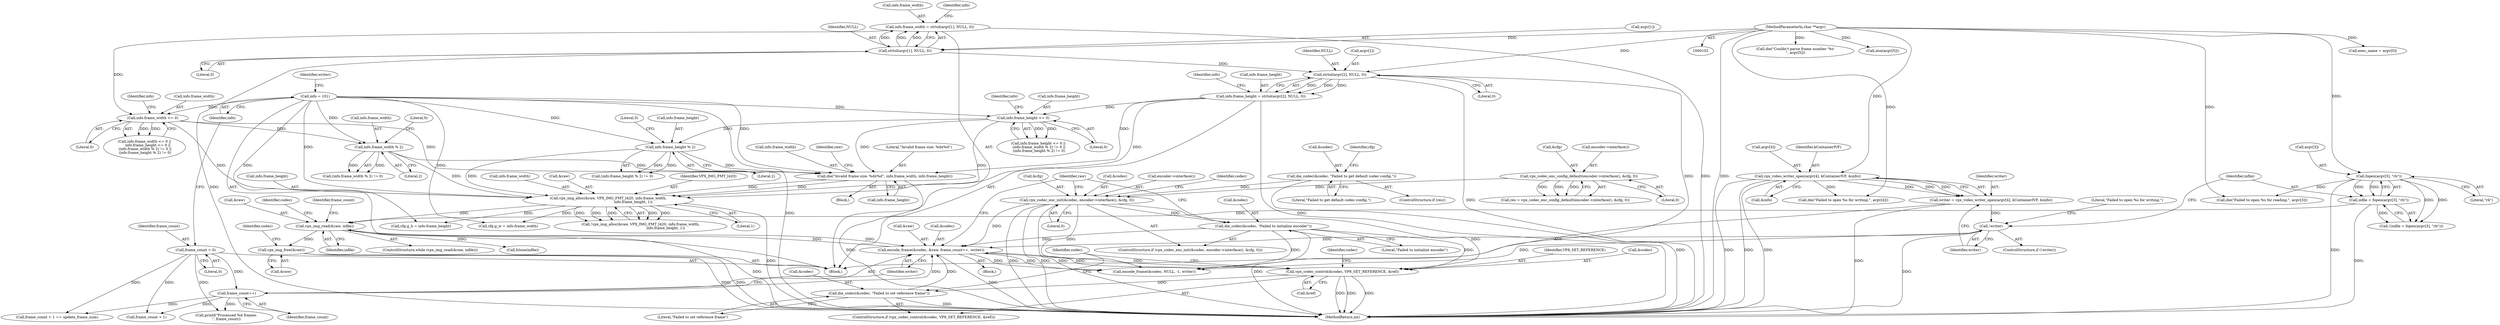 digraph "1_Android_5a9753fca56f0eeb9f61e342b2fccffc364f9426_23@API" {
"1000431" [label="(Call,vpx_img_free(&raw))"];
"1000375" [label="(Call,vpx_img_read(&raw, infile))"];
"1000259" [label="(Call,vpx_img_alloc(&raw, VPX_IMG_FMT_I420, info.frame_width,\n                                             info.frame_height, 1))"];
"1000249" [label="(Call,die(\"Invalid frame size: %dx%d\", info.frame_width, info.frame_height))"];
"1000222" [label="(Call,info.frame_width <= 0)"];
"1000186" [label="(Call,info.frame_width = strtol(argv[1], NULL, 0))"];
"1000190" [label="(Call,strtol(argv[1], NULL, 0))"];
"1000104" [label="(MethodParameterIn,char **argv)"];
"1000123" [label="(Call,info = {0})"];
"1000235" [label="(Call,info.frame_width % 2)"];
"1000228" [label="(Call,info.frame_height <= 0)"];
"1000196" [label="(Call,info.frame_height = strtol(argv[2], NULL, 0))"];
"1000200" [label="(Call,strtol(argv[2], NULL, 0))"];
"1000242" [label="(Call,info.frame_height % 2)"];
"1000409" [label="(Call,encode_frame(&codec, &raw, frame_count++, writer))"];
"1000363" [label="(Call,vpx_codec_enc_init(&codec, encoder->interface(), &cfg, 0))"];
"1000286" [label="(Call,die_codec(&codec, \"Failed to get default codec config.\"))"];
"1000279" [label="(Call,vpx_codec_enc_config_default(encoder->interface(), &cfg, 0))"];
"1000399" [label="(Call,vpx_codec_control(&codec, VP8_SET_REFERENCE, &ref))"];
"1000370" [label="(Call,die_codec(&codec, \"Failed to initialize encoder\"))"];
"1000405" [label="(Call,die_codec(&codec, \"Failed to set reference frame\"))"];
"1000414" [label="(Call,frame_count++)"];
"1000117" [label="(Call,frame_count = 0)"];
"1000341" [label="(Call,!writer)"];
"1000331" [label="(Call,writer = vpx_video_writer_open(argv[4], kContainerIVF, &info))"];
"1000333" [label="(Call,vpx_video_writer_open(argv[4], kContainerIVF, &info))"];
"1000350" [label="(Call,infile = fopen(argv[3], \"rb\"))"];
"1000352" [label="(Call,fopen(argv[3], \"rb\"))"];
"1000297" [label="(Call,cfg.g_h = info.frame_height)"];
"1000232" [label="(Literal,0)"];
"1000230" [label="(Identifier,info)"];
"1000333" [label="(Call,vpx_video_writer_open(argv[4], kContainerIVF, &info))"];
"1000349" [label="(Call,!(infile = fopen(argv[3], \"rb\")))"];
"1000416" [label="(Identifier,writer)"];
"1000127" [label="(Identifier,writer)"];
"1000104" [label="(MethodParameterIn,char **argv)"];
"1000201" [label="(Call,argv[2])"];
"1000398" [label="(ControlStructure,if (vpx_codec_control(&codec, VP8_SET_REFERENCE, &ref)))"];
"1000337" [label="(Identifier,kContainerIVF)"];
"1000234" [label="(Call,(info.frame_width % 2) != 0)"];
"1000209" [label="(Identifier,info)"];
"1000343" [label="(Call,die(\"Failed to open %s for writing.\", argv[4]))"];
"1000262" [label="(Identifier,VPX_IMG_FMT_I420)"];
"1000374" [label="(ControlStructure,while (vpx_img_read(&raw, infile)))"];
"1000259" [label="(Call,vpx_img_alloc(&raw, VPX_IMG_FMT_I420, info.frame_width,\n                                             info.frame_height, 1))"];
"1000344" [label="(Literal,\"Failed to open %s for writing.\")"];
"1000357" [label="(Call,die(\"Failed to open %s for reading.\", argv[3]))"];
"1000241" [label="(Call,(info.frame_height % 2) != 0)"];
"1000382" [label="(Call,frame_count + 1)"];
"1000248" [label="(Block,)"];
"1000221" [label="(Call,info.frame_width <= 0 ||\n      info.frame_height <= 0 ||\n (info.frame_width % 2) != 0 ||\n (info.frame_height % 2) != 0)"];
"1000277" [label="(Call,res = vpx_codec_enc_config_default(encoder->interface(), &cfg, 0))"];
"1000286" [label="(Call,die_codec(&codec, \"Failed to get default codec config.\"))"];
"1000239" [label="(Literal,2)"];
"1000402" [label="(Identifier,VP8_SET_REFERENCE)"];
"1000204" [label="(Identifier,NULL)"];
"1000428" [label="(Call,printf(\"Processed %d frames.\n\", frame_count))"];
"1000400" [label="(Call,&codec)"];
"1000352" [label="(Call,fopen(argv[3], \"rb\"))"];
"1000338" [label="(Call,&info)"];
"1000226" [label="(Literal,0)"];
"1000375" [label="(Call,vpx_img_read(&raw, infile))"];
"1000437" [label="(Identifier,codec)"];
"1000369" [label="(Literal,0)"];
"1000410" [label="(Call,&codec)"];
"1000243" [label="(Call,info.frame_height)"];
"1000196" [label="(Call,info.frame_height = strtol(argv[2], NULL, 0))"];
"1000432" [label="(Call,&raw)"];
"1000405" [label="(Call,die_codec(&codec, \"Failed to set reference frame\"))"];
"1000187" [label="(Call,info.frame_width)"];
"1000119" [label="(Literal,0)"];
"1000292" [label="(Identifier,cfg)"];
"1000332" [label="(Identifier,writer)"];
"1000269" [label="(Literal,1)"];
"1000228" [label="(Call,info.frame_height <= 0)"];
"1000190" [label="(Call,strtol(argv[1], NULL, 0))"];
"1000258" [label="(Call,!vpx_img_alloc(&raw, VPX_IMG_FMT_I420, info.frame_width,\n                                             info.frame_height, 1))"];
"1000350" [label="(Call,infile = fopen(argv[3], \"rb\"))"];
"1000251" [label="(Call,info.frame_width)"];
"1000356" [label="(Literal,\"rb\")"];
"1000174" [label="(Call,die(\"Couldn't parse frame number '%s'\n\", argv[5]))"];
"1000370" [label="(Call,die_codec(&codec, \"Failed to initialize encoder\"))"];
"1000167" [label="(Call,atoi(argv[5]))"];
"1000223" [label="(Call,info.frame_width)"];
"1000235" [label="(Call,info.frame_width % 2)"];
"1000240" [label="(Literal,0)"];
"1000242" [label="(Call,info.frame_height % 2)"];
"1000236" [label="(Call,info.frame_width)"];
"1000373" [label="(Literal,\"Failed to initialize encoder\")"];
"1000353" [label="(Call,argv[3])"];
"1000377" [label="(Identifier,raw)"];
"1000426" [label="(Call,fclose(infile))"];
"1000287" [label="(Call,&codec)"];
"1000362" [label="(ControlStructure,if (vpx_codec_enc_init(&codec, encoder->interface(), &cfg, 0)))"];
"1000376" [label="(Call,&raw)"];
"1000399" [label="(Call,vpx_codec_control(&codec, VP8_SET_REFERENCE, &ref))"];
"1000263" [label="(Call,info.frame_width)"];
"1000279" [label="(Call,vpx_codec_enc_config_default(encoder->interface(), &cfg, 0))"];
"1000118" [label="(Identifier,frame_count)"];
"1000145" [label="(Call,exec_name = argv[0])"];
"1000381" [label="(Call,frame_count + 1 == update_frame_num)"];
"1000342" [label="(Identifier,writer)"];
"1000123" [label="(Call,info = {0})"];
"1000283" [label="(Literal,0)"];
"1000281" [label="(Call,&cfg)"];
"1000367" [label="(Call,&cfg)"];
"1000200" [label="(Call,strtol(argv[2], NULL, 0))"];
"1000431" [label="(Call,vpx_img_free(&raw))"];
"1000261" [label="(Identifier,raw)"];
"1000407" [label="(Identifier,codec)"];
"1000366" [label="(Call,encoder->interface())"];
"1000117" [label="(Call,frame_count = 0)"];
"1000334" [label="(Call,argv[4])"];
"1000341" [label="(Call,!writer)"];
"1000403" [label="(Call,&ref)"];
"1000195" [label="(Literal,0)"];
"1000412" [label="(Call,&raw)"];
"1000205" [label="(Literal,0)"];
"1000408" [label="(Literal,\"Failed to set reference frame\")"];
"1000247" [label="(Literal,0)"];
"1000417" [label="(Call,encode_frame(&codec, NULL, -1, writer))"];
"1000124" [label="(Identifier,info)"];
"1000222" [label="(Call,info.frame_width <= 0)"];
"1000290" [label="(Call,cfg.g_w = info.frame_width)"];
"1000194" [label="(Identifier,NULL)"];
"1000364" [label="(Call,&codec)"];
"1000446" [label="(MethodReturn,int)"];
"1000331" [label="(Call,writer = vpx_video_writer_open(argv[4], kContainerIVF, &info))"];
"1000250" [label="(Literal,\"Invalid frame size: %dx%d\")"];
"1000280" [label="(Call,encoder->interface())"];
"1000227" [label="(Call,info.frame_height <= 0 ||\n (info.frame_width % 2) != 0 ||\n (info.frame_height % 2) != 0)"];
"1000260" [label="(Call,&raw)"];
"1000411" [label="(Identifier,codec)"];
"1000379" [label="(Block,)"];
"1000186" [label="(Call,info.frame_width = strtol(argv[1], NULL, 0))"];
"1000372" [label="(Identifier,codec)"];
"1000406" [label="(Call,&codec)"];
"1000237" [label="(Identifier,info)"];
"1000340" [label="(ControlStructure,if (!writer))"];
"1000246" [label="(Literal,2)"];
"1000198" [label="(Identifier,info)"];
"1000351" [label="(Identifier,infile)"];
"1000363" [label="(Call,vpx_codec_enc_init(&codec, encoder->interface(), &cfg, 0))"];
"1000197" [label="(Call,info.frame_height)"];
"1000105" [label="(Block,)"];
"1000378" [label="(Identifier,infile)"];
"1000409" [label="(Call,encode_frame(&codec, &raw, frame_count++, writer))"];
"1000284" [label="(ControlStructure,if (res))"];
"1000371" [label="(Call,&codec)"];
"1000266" [label="(Call,info.frame_height)"];
"1000249" [label="(Call,die(\"Invalid frame size: %dx%d\", info.frame_width, info.frame_height))"];
"1000229" [label="(Call,info.frame_height)"];
"1000383" [label="(Identifier,frame_count)"];
"1000415" [label="(Identifier,frame_count)"];
"1000289" [label="(Literal,\"Failed to get default codec config.\")"];
"1000419" [label="(Identifier,codec)"];
"1000254" [label="(Call,info.frame_height)"];
"1000191" [label="(Call,argv[1])"];
"1000414" [label="(Call,frame_count++)"];
"1000431" -> "1000105"  [label="AST: "];
"1000431" -> "1000432"  [label="CFG: "];
"1000432" -> "1000431"  [label="AST: "];
"1000437" -> "1000431"  [label="CFG: "];
"1000431" -> "1000446"  [label="DDG: "];
"1000431" -> "1000446"  [label="DDG: "];
"1000375" -> "1000431"  [label="DDG: "];
"1000375" -> "1000374"  [label="AST: "];
"1000375" -> "1000378"  [label="CFG: "];
"1000376" -> "1000375"  [label="AST: "];
"1000378" -> "1000375"  [label="AST: "];
"1000383" -> "1000375"  [label="CFG: "];
"1000419" -> "1000375"  [label="CFG: "];
"1000375" -> "1000446"  [label="DDG: "];
"1000259" -> "1000375"  [label="DDG: "];
"1000409" -> "1000375"  [label="DDG: "];
"1000350" -> "1000375"  [label="DDG: "];
"1000375" -> "1000409"  [label="DDG: "];
"1000375" -> "1000426"  [label="DDG: "];
"1000259" -> "1000258"  [label="AST: "];
"1000259" -> "1000269"  [label="CFG: "];
"1000260" -> "1000259"  [label="AST: "];
"1000262" -> "1000259"  [label="AST: "];
"1000263" -> "1000259"  [label="AST: "];
"1000266" -> "1000259"  [label="AST: "];
"1000269" -> "1000259"  [label="AST: "];
"1000258" -> "1000259"  [label="CFG: "];
"1000259" -> "1000446"  [label="DDG: "];
"1000259" -> "1000258"  [label="DDG: "];
"1000259" -> "1000258"  [label="DDG: "];
"1000259" -> "1000258"  [label="DDG: "];
"1000259" -> "1000258"  [label="DDG: "];
"1000259" -> "1000258"  [label="DDG: "];
"1000249" -> "1000259"  [label="DDG: "];
"1000249" -> "1000259"  [label="DDG: "];
"1000222" -> "1000259"  [label="DDG: "];
"1000235" -> "1000259"  [label="DDG: "];
"1000123" -> "1000259"  [label="DDG: "];
"1000228" -> "1000259"  [label="DDG: "];
"1000196" -> "1000259"  [label="DDG: "];
"1000242" -> "1000259"  [label="DDG: "];
"1000259" -> "1000290"  [label="DDG: "];
"1000259" -> "1000297"  [label="DDG: "];
"1000249" -> "1000248"  [label="AST: "];
"1000249" -> "1000254"  [label="CFG: "];
"1000250" -> "1000249"  [label="AST: "];
"1000251" -> "1000249"  [label="AST: "];
"1000254" -> "1000249"  [label="AST: "];
"1000261" -> "1000249"  [label="CFG: "];
"1000249" -> "1000446"  [label="DDG: "];
"1000222" -> "1000249"  [label="DDG: "];
"1000235" -> "1000249"  [label="DDG: "];
"1000123" -> "1000249"  [label="DDG: "];
"1000228" -> "1000249"  [label="DDG: "];
"1000196" -> "1000249"  [label="DDG: "];
"1000242" -> "1000249"  [label="DDG: "];
"1000222" -> "1000221"  [label="AST: "];
"1000222" -> "1000226"  [label="CFG: "];
"1000223" -> "1000222"  [label="AST: "];
"1000226" -> "1000222"  [label="AST: "];
"1000230" -> "1000222"  [label="CFG: "];
"1000221" -> "1000222"  [label="CFG: "];
"1000222" -> "1000221"  [label="DDG: "];
"1000222" -> "1000221"  [label="DDG: "];
"1000186" -> "1000222"  [label="DDG: "];
"1000123" -> "1000222"  [label="DDG: "];
"1000222" -> "1000235"  [label="DDG: "];
"1000186" -> "1000105"  [label="AST: "];
"1000186" -> "1000190"  [label="CFG: "];
"1000187" -> "1000186"  [label="AST: "];
"1000190" -> "1000186"  [label="AST: "];
"1000198" -> "1000186"  [label="CFG: "];
"1000186" -> "1000446"  [label="DDG: "];
"1000190" -> "1000186"  [label="DDG: "];
"1000190" -> "1000186"  [label="DDG: "];
"1000190" -> "1000186"  [label="DDG: "];
"1000190" -> "1000195"  [label="CFG: "];
"1000191" -> "1000190"  [label="AST: "];
"1000194" -> "1000190"  [label="AST: "];
"1000195" -> "1000190"  [label="AST: "];
"1000190" -> "1000446"  [label="DDG: "];
"1000104" -> "1000190"  [label="DDG: "];
"1000190" -> "1000200"  [label="DDG: "];
"1000104" -> "1000102"  [label="AST: "];
"1000104" -> "1000446"  [label="DDG: "];
"1000104" -> "1000145"  [label="DDG: "];
"1000104" -> "1000167"  [label="DDG: "];
"1000104" -> "1000174"  [label="DDG: "];
"1000104" -> "1000200"  [label="DDG: "];
"1000104" -> "1000333"  [label="DDG: "];
"1000104" -> "1000343"  [label="DDG: "];
"1000104" -> "1000352"  [label="DDG: "];
"1000104" -> "1000357"  [label="DDG: "];
"1000123" -> "1000105"  [label="AST: "];
"1000123" -> "1000124"  [label="CFG: "];
"1000124" -> "1000123"  [label="AST: "];
"1000127" -> "1000123"  [label="CFG: "];
"1000123" -> "1000446"  [label="DDG: "];
"1000123" -> "1000228"  [label="DDG: "];
"1000123" -> "1000235"  [label="DDG: "];
"1000123" -> "1000242"  [label="DDG: "];
"1000123" -> "1000290"  [label="DDG: "];
"1000123" -> "1000297"  [label="DDG: "];
"1000235" -> "1000234"  [label="AST: "];
"1000235" -> "1000239"  [label="CFG: "];
"1000236" -> "1000235"  [label="AST: "];
"1000239" -> "1000235"  [label="AST: "];
"1000240" -> "1000235"  [label="CFG: "];
"1000235" -> "1000234"  [label="DDG: "];
"1000235" -> "1000234"  [label="DDG: "];
"1000228" -> "1000227"  [label="AST: "];
"1000228" -> "1000232"  [label="CFG: "];
"1000229" -> "1000228"  [label="AST: "];
"1000232" -> "1000228"  [label="AST: "];
"1000237" -> "1000228"  [label="CFG: "];
"1000227" -> "1000228"  [label="CFG: "];
"1000228" -> "1000227"  [label="DDG: "];
"1000228" -> "1000227"  [label="DDG: "];
"1000196" -> "1000228"  [label="DDG: "];
"1000228" -> "1000242"  [label="DDG: "];
"1000196" -> "1000105"  [label="AST: "];
"1000196" -> "1000200"  [label="CFG: "];
"1000197" -> "1000196"  [label="AST: "];
"1000200" -> "1000196"  [label="AST: "];
"1000209" -> "1000196"  [label="CFG: "];
"1000196" -> "1000446"  [label="DDG: "];
"1000200" -> "1000196"  [label="DDG: "];
"1000200" -> "1000196"  [label="DDG: "];
"1000200" -> "1000196"  [label="DDG: "];
"1000200" -> "1000205"  [label="CFG: "];
"1000201" -> "1000200"  [label="AST: "];
"1000204" -> "1000200"  [label="AST: "];
"1000205" -> "1000200"  [label="AST: "];
"1000200" -> "1000446"  [label="DDG: "];
"1000200" -> "1000417"  [label="DDG: "];
"1000242" -> "1000241"  [label="AST: "];
"1000242" -> "1000246"  [label="CFG: "];
"1000243" -> "1000242"  [label="AST: "];
"1000246" -> "1000242"  [label="AST: "];
"1000247" -> "1000242"  [label="CFG: "];
"1000242" -> "1000241"  [label="DDG: "];
"1000242" -> "1000241"  [label="DDG: "];
"1000409" -> "1000379"  [label="AST: "];
"1000409" -> "1000416"  [label="CFG: "];
"1000410" -> "1000409"  [label="AST: "];
"1000412" -> "1000409"  [label="AST: "];
"1000414" -> "1000409"  [label="AST: "];
"1000416" -> "1000409"  [label="AST: "];
"1000377" -> "1000409"  [label="CFG: "];
"1000409" -> "1000446"  [label="DDG: "];
"1000409" -> "1000399"  [label="DDG: "];
"1000363" -> "1000409"  [label="DDG: "];
"1000399" -> "1000409"  [label="DDG: "];
"1000405" -> "1000409"  [label="DDG: "];
"1000370" -> "1000409"  [label="DDG: "];
"1000414" -> "1000409"  [label="DDG: "];
"1000341" -> "1000409"  [label="DDG: "];
"1000409" -> "1000417"  [label="DDG: "];
"1000409" -> "1000417"  [label="DDG: "];
"1000363" -> "1000362"  [label="AST: "];
"1000363" -> "1000369"  [label="CFG: "];
"1000364" -> "1000363"  [label="AST: "];
"1000366" -> "1000363"  [label="AST: "];
"1000367" -> "1000363"  [label="AST: "];
"1000369" -> "1000363"  [label="AST: "];
"1000372" -> "1000363"  [label="CFG: "];
"1000377" -> "1000363"  [label="CFG: "];
"1000363" -> "1000446"  [label="DDG: "];
"1000363" -> "1000446"  [label="DDG: "];
"1000363" -> "1000446"  [label="DDG: "];
"1000286" -> "1000363"  [label="DDG: "];
"1000279" -> "1000363"  [label="DDG: "];
"1000363" -> "1000370"  [label="DDG: "];
"1000363" -> "1000399"  [label="DDG: "];
"1000363" -> "1000417"  [label="DDG: "];
"1000286" -> "1000284"  [label="AST: "];
"1000286" -> "1000289"  [label="CFG: "];
"1000287" -> "1000286"  [label="AST: "];
"1000289" -> "1000286"  [label="AST: "];
"1000292" -> "1000286"  [label="CFG: "];
"1000286" -> "1000446"  [label="DDG: "];
"1000279" -> "1000277"  [label="AST: "];
"1000279" -> "1000283"  [label="CFG: "];
"1000280" -> "1000279"  [label="AST: "];
"1000281" -> "1000279"  [label="AST: "];
"1000283" -> "1000279"  [label="AST: "];
"1000277" -> "1000279"  [label="CFG: "];
"1000279" -> "1000277"  [label="DDG: "];
"1000279" -> "1000277"  [label="DDG: "];
"1000279" -> "1000277"  [label="DDG: "];
"1000399" -> "1000398"  [label="AST: "];
"1000399" -> "1000403"  [label="CFG: "];
"1000400" -> "1000399"  [label="AST: "];
"1000402" -> "1000399"  [label="AST: "];
"1000403" -> "1000399"  [label="AST: "];
"1000407" -> "1000399"  [label="CFG: "];
"1000411" -> "1000399"  [label="CFG: "];
"1000399" -> "1000446"  [label="DDG: "];
"1000399" -> "1000446"  [label="DDG: "];
"1000399" -> "1000446"  [label="DDG: "];
"1000370" -> "1000399"  [label="DDG: "];
"1000399" -> "1000405"  [label="DDG: "];
"1000370" -> "1000362"  [label="AST: "];
"1000370" -> "1000373"  [label="CFG: "];
"1000371" -> "1000370"  [label="AST: "];
"1000373" -> "1000370"  [label="AST: "];
"1000377" -> "1000370"  [label="CFG: "];
"1000370" -> "1000446"  [label="DDG: "];
"1000370" -> "1000417"  [label="DDG: "];
"1000405" -> "1000398"  [label="AST: "];
"1000405" -> "1000408"  [label="CFG: "];
"1000406" -> "1000405"  [label="AST: "];
"1000408" -> "1000405"  [label="AST: "];
"1000411" -> "1000405"  [label="CFG: "];
"1000405" -> "1000446"  [label="DDG: "];
"1000414" -> "1000415"  [label="CFG: "];
"1000415" -> "1000414"  [label="AST: "];
"1000416" -> "1000414"  [label="CFG: "];
"1000414" -> "1000381"  [label="DDG: "];
"1000414" -> "1000382"  [label="DDG: "];
"1000117" -> "1000414"  [label="DDG: "];
"1000414" -> "1000428"  [label="DDG: "];
"1000117" -> "1000105"  [label="AST: "];
"1000117" -> "1000119"  [label="CFG: "];
"1000118" -> "1000117"  [label="AST: "];
"1000119" -> "1000117"  [label="AST: "];
"1000124" -> "1000117"  [label="CFG: "];
"1000117" -> "1000381"  [label="DDG: "];
"1000117" -> "1000382"  [label="DDG: "];
"1000117" -> "1000428"  [label="DDG: "];
"1000341" -> "1000340"  [label="AST: "];
"1000341" -> "1000342"  [label="CFG: "];
"1000342" -> "1000341"  [label="AST: "];
"1000344" -> "1000341"  [label="CFG: "];
"1000351" -> "1000341"  [label="CFG: "];
"1000341" -> "1000446"  [label="DDG: "];
"1000331" -> "1000341"  [label="DDG: "];
"1000341" -> "1000417"  [label="DDG: "];
"1000331" -> "1000105"  [label="AST: "];
"1000331" -> "1000333"  [label="CFG: "];
"1000332" -> "1000331"  [label="AST: "];
"1000333" -> "1000331"  [label="AST: "];
"1000342" -> "1000331"  [label="CFG: "];
"1000331" -> "1000446"  [label="DDG: "];
"1000333" -> "1000331"  [label="DDG: "];
"1000333" -> "1000331"  [label="DDG: "];
"1000333" -> "1000331"  [label="DDG: "];
"1000333" -> "1000338"  [label="CFG: "];
"1000334" -> "1000333"  [label="AST: "];
"1000337" -> "1000333"  [label="AST: "];
"1000338" -> "1000333"  [label="AST: "];
"1000333" -> "1000446"  [label="DDG: "];
"1000333" -> "1000446"  [label="DDG: "];
"1000333" -> "1000446"  [label="DDG: "];
"1000333" -> "1000343"  [label="DDG: "];
"1000350" -> "1000349"  [label="AST: "];
"1000350" -> "1000352"  [label="CFG: "];
"1000351" -> "1000350"  [label="AST: "];
"1000352" -> "1000350"  [label="AST: "];
"1000349" -> "1000350"  [label="CFG: "];
"1000350" -> "1000446"  [label="DDG: "];
"1000350" -> "1000349"  [label="DDG: "];
"1000352" -> "1000350"  [label="DDG: "];
"1000352" -> "1000350"  [label="DDG: "];
"1000352" -> "1000356"  [label="CFG: "];
"1000353" -> "1000352"  [label="AST: "];
"1000356" -> "1000352"  [label="AST: "];
"1000352" -> "1000446"  [label="DDG: "];
"1000352" -> "1000349"  [label="DDG: "];
"1000352" -> "1000349"  [label="DDG: "];
"1000352" -> "1000357"  [label="DDG: "];
}
